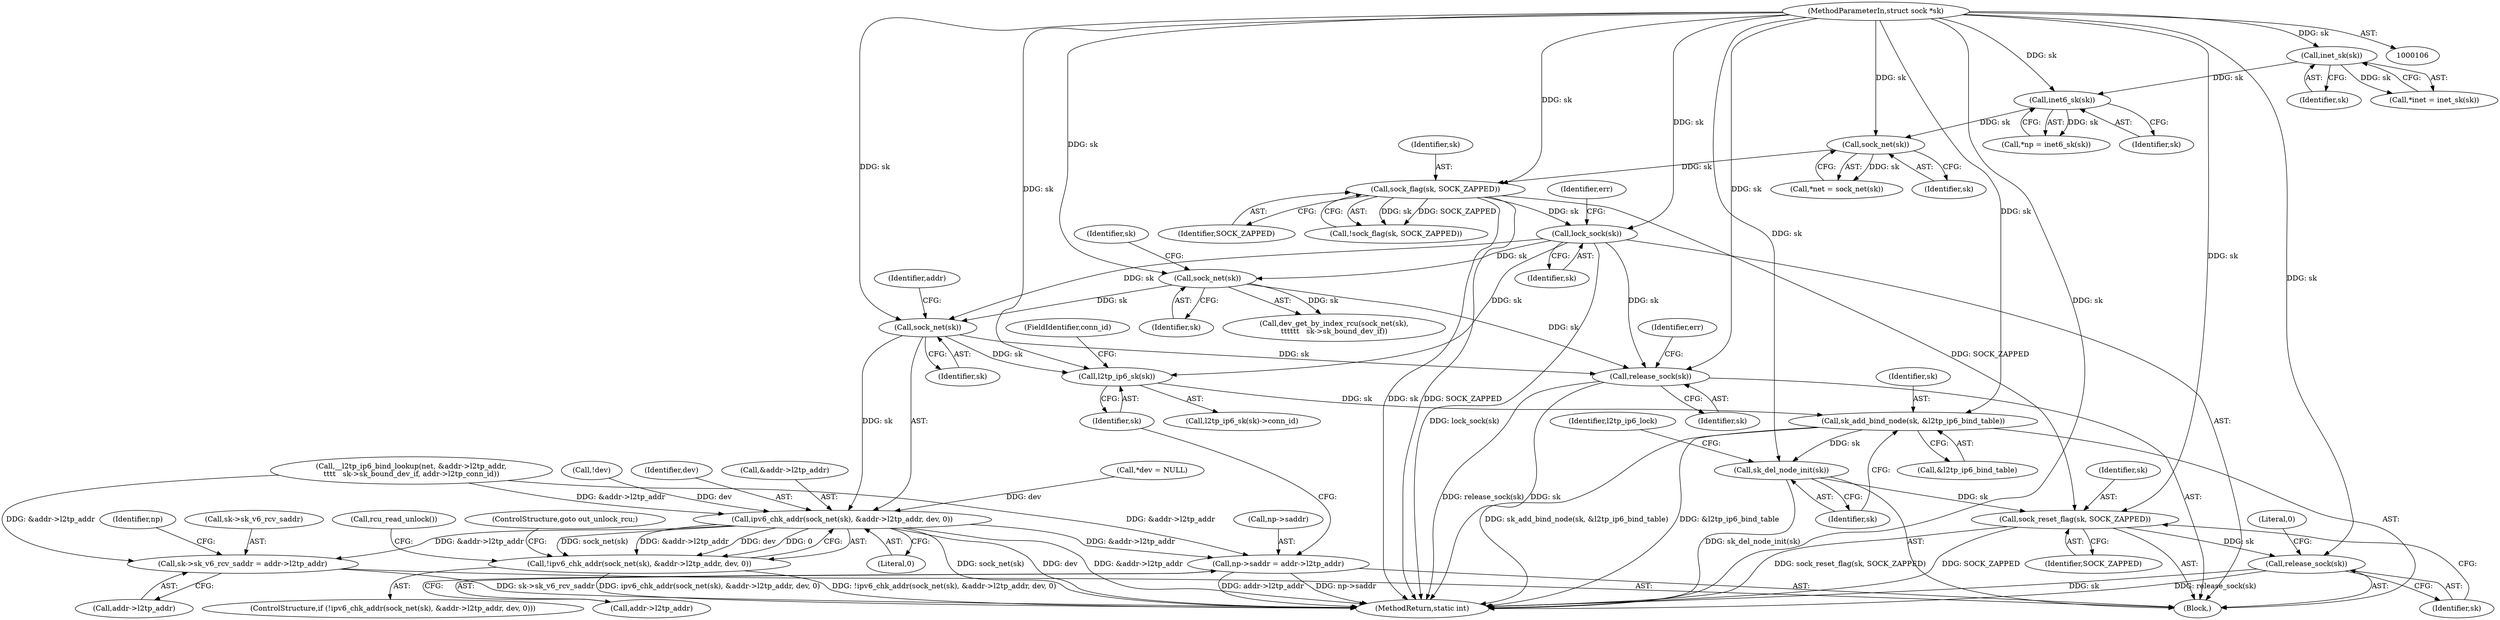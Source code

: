 digraph "0_linux_32c231164b762dddefa13af5a0101032c70b50ef_0@pointer" {
"1000286" [label="(Call,sock_net(sk))"];
"1000267" [label="(Call,sock_net(sk))"];
"1000209" [label="(Call,lock_sock(sk))"];
"1000140" [label="(Call,sock_flag(sk, SOCK_ZAPPED))"];
"1000130" [label="(Call,sock_net(sk))"];
"1000119" [label="(Call,inet6_sk(sk))"];
"1000114" [label="(Call,inet_sk(sk))"];
"1000107" [label="(MethodParameterIn,struct sock *sk)"];
"1000285" [label="(Call,ipv6_chk_addr(sock_net(sk), &addr->l2tp_addr, dev, 0))"];
"1000284" [label="(Call,!ipv6_chk_addr(sock_net(sk), &addr->l2tp_addr, dev, 0))"];
"1000305" [label="(Call,sk->sk_v6_rcv_saddr = addr->l2tp_addr)"];
"1000312" [label="(Call,np->saddr = addr->l2tp_addr)"];
"1000321" [label="(Call,l2tp_ip6_sk(sk))"];
"1000330" [label="(Call,sk_add_bind_node(sk, &l2tp_ip6_bind_table))"];
"1000334" [label="(Call,sk_del_node_init(sk))"];
"1000339" [label="(Call,sock_reset_flag(sk, SOCK_ZAPPED))"];
"1000342" [label="(Call,release_sock(sk))"];
"1000349" [label="(Call,release_sock(sk))"];
"1000209" [label="(Call,lock_sock(sk))"];
"1000295" [label="(Call,rcu_read_unlock())"];
"1000313" [label="(Call,np->saddr)"];
"1000334" [label="(Call,sk_del_node_init(sk))"];
"1000338" [label="(Identifier,l2tp_ip6_lock)"];
"1000115" [label="(Identifier,sk)"];
"1000309" [label="(Call,addr->l2tp_addr)"];
"1000339" [label="(Call,sock_reset_flag(sk, SOCK_ZAPPED))"];
"1000212" [label="(Identifier,err)"];
"1000322" [label="(Identifier,sk)"];
"1000290" [label="(Identifier,addr)"];
"1000193" [label="(Call,__l2tp_ip6_bind_lookup(net, &addr->l2tp_addr,\n\t\t\t\t   sk->sk_bound_dev_if, addr->l2tp_conn_id))"];
"1000332" [label="(Call,&l2tp_ip6_bind_table)"];
"1000342" [label="(Call,release_sock(sk))"];
"1000345" [label="(Literal,0)"];
"1000350" [label="(Identifier,sk)"];
"1000142" [label="(Identifier,SOCK_ZAPPED)"];
"1000141" [label="(Identifier,sk)"];
"1000285" [label="(Call,ipv6_chk_addr(sock_net(sk), &addr->l2tp_addr, dev, 0))"];
"1000312" [label="(Call,np->saddr = addr->l2tp_addr)"];
"1000266" [label="(Call,dev_get_by_index_rcu(sock_net(sk),\n\t\t\t\t\t\t   sk->sk_bound_dev_if))"];
"1000130" [label="(Call,sock_net(sk))"];
"1000314" [label="(Identifier,np)"];
"1000340" [label="(Identifier,sk)"];
"1000286" [label="(Call,sock_net(sk))"];
"1000316" [label="(Call,addr->l2tp_addr)"];
"1000110" [label="(Block,)"];
"1000283" [label="(ControlStructure,if (!ipv6_chk_addr(sock_net(sk), &addr->l2tp_addr, dev, 0)))"];
"1000287" [label="(Identifier,sk)"];
"1000140" [label="(Call,sock_flag(sk, SOCK_ZAPPED))"];
"1000107" [label="(MethodParameterIn,struct sock *sk)"];
"1000284" [label="(Call,!ipv6_chk_addr(sock_net(sk), &addr->l2tp_addr, dev, 0))"];
"1000323" [label="(FieldIdentifier,conn_id)"];
"1000120" [label="(Identifier,sk)"];
"1000114" [label="(Call,inet_sk(sk))"];
"1000288" [label="(Call,&addr->l2tp_addr)"];
"1000229" [label="(Call,*dev = NULL)"];
"1000268" [label="(Identifier,sk)"];
"1000335" [label="(Identifier,sk)"];
"1000352" [label="(Identifier,err)"];
"1000331" [label="(Identifier,sk)"];
"1000117" [label="(Call,*np = inet6_sk(sk))"];
"1000330" [label="(Call,sk_add_bind_node(sk, &l2tp_ip6_bind_table))"];
"1000359" [label="(MethodReturn,static int)"];
"1000139" [label="(Call,!sock_flag(sk, SOCK_ZAPPED))"];
"1000305" [label="(Call,sk->sk_v6_rcv_saddr = addr->l2tp_addr)"];
"1000267" [label="(Call,sock_net(sk))"];
"1000306" [label="(Call,sk->sk_v6_rcv_saddr)"];
"1000321" [label="(Call,l2tp_ip6_sk(sk))"];
"1000119" [label="(Call,inet6_sk(sk))"];
"1000294" [label="(ControlStructure,goto out_unlock_rcu;)"];
"1000273" [label="(Call,!dev)"];
"1000320" [label="(Call,l2tp_ip6_sk(sk)->conn_id)"];
"1000343" [label="(Identifier,sk)"];
"1000270" [label="(Identifier,sk)"];
"1000292" [label="(Identifier,dev)"];
"1000128" [label="(Call,*net = sock_net(sk))"];
"1000131" [label="(Identifier,sk)"];
"1000293" [label="(Literal,0)"];
"1000112" [label="(Call,*inet = inet_sk(sk))"];
"1000341" [label="(Identifier,SOCK_ZAPPED)"];
"1000349" [label="(Call,release_sock(sk))"];
"1000210" [label="(Identifier,sk)"];
"1000286" -> "1000285"  [label="AST: "];
"1000286" -> "1000287"  [label="CFG: "];
"1000287" -> "1000286"  [label="AST: "];
"1000290" -> "1000286"  [label="CFG: "];
"1000286" -> "1000285"  [label="DDG: sk"];
"1000267" -> "1000286"  [label="DDG: sk"];
"1000209" -> "1000286"  [label="DDG: sk"];
"1000107" -> "1000286"  [label="DDG: sk"];
"1000286" -> "1000321"  [label="DDG: sk"];
"1000286" -> "1000349"  [label="DDG: sk"];
"1000267" -> "1000266"  [label="AST: "];
"1000267" -> "1000268"  [label="CFG: "];
"1000268" -> "1000267"  [label="AST: "];
"1000270" -> "1000267"  [label="CFG: "];
"1000267" -> "1000266"  [label="DDG: sk"];
"1000209" -> "1000267"  [label="DDG: sk"];
"1000107" -> "1000267"  [label="DDG: sk"];
"1000267" -> "1000349"  [label="DDG: sk"];
"1000209" -> "1000110"  [label="AST: "];
"1000209" -> "1000210"  [label="CFG: "];
"1000210" -> "1000209"  [label="AST: "];
"1000212" -> "1000209"  [label="CFG: "];
"1000209" -> "1000359"  [label="DDG: lock_sock(sk)"];
"1000140" -> "1000209"  [label="DDG: sk"];
"1000107" -> "1000209"  [label="DDG: sk"];
"1000209" -> "1000321"  [label="DDG: sk"];
"1000209" -> "1000349"  [label="DDG: sk"];
"1000140" -> "1000139"  [label="AST: "];
"1000140" -> "1000142"  [label="CFG: "];
"1000141" -> "1000140"  [label="AST: "];
"1000142" -> "1000140"  [label="AST: "];
"1000139" -> "1000140"  [label="CFG: "];
"1000140" -> "1000359"  [label="DDG: SOCK_ZAPPED"];
"1000140" -> "1000359"  [label="DDG: sk"];
"1000140" -> "1000139"  [label="DDG: sk"];
"1000140" -> "1000139"  [label="DDG: SOCK_ZAPPED"];
"1000130" -> "1000140"  [label="DDG: sk"];
"1000107" -> "1000140"  [label="DDG: sk"];
"1000140" -> "1000339"  [label="DDG: SOCK_ZAPPED"];
"1000130" -> "1000128"  [label="AST: "];
"1000130" -> "1000131"  [label="CFG: "];
"1000131" -> "1000130"  [label="AST: "];
"1000128" -> "1000130"  [label="CFG: "];
"1000130" -> "1000128"  [label="DDG: sk"];
"1000119" -> "1000130"  [label="DDG: sk"];
"1000107" -> "1000130"  [label="DDG: sk"];
"1000119" -> "1000117"  [label="AST: "];
"1000119" -> "1000120"  [label="CFG: "];
"1000120" -> "1000119"  [label="AST: "];
"1000117" -> "1000119"  [label="CFG: "];
"1000119" -> "1000117"  [label="DDG: sk"];
"1000114" -> "1000119"  [label="DDG: sk"];
"1000107" -> "1000119"  [label="DDG: sk"];
"1000114" -> "1000112"  [label="AST: "];
"1000114" -> "1000115"  [label="CFG: "];
"1000115" -> "1000114"  [label="AST: "];
"1000112" -> "1000114"  [label="CFG: "];
"1000114" -> "1000112"  [label="DDG: sk"];
"1000107" -> "1000114"  [label="DDG: sk"];
"1000107" -> "1000106"  [label="AST: "];
"1000107" -> "1000359"  [label="DDG: sk"];
"1000107" -> "1000321"  [label="DDG: sk"];
"1000107" -> "1000330"  [label="DDG: sk"];
"1000107" -> "1000334"  [label="DDG: sk"];
"1000107" -> "1000339"  [label="DDG: sk"];
"1000107" -> "1000342"  [label="DDG: sk"];
"1000107" -> "1000349"  [label="DDG: sk"];
"1000285" -> "1000284"  [label="AST: "];
"1000285" -> "1000293"  [label="CFG: "];
"1000288" -> "1000285"  [label="AST: "];
"1000292" -> "1000285"  [label="AST: "];
"1000293" -> "1000285"  [label="AST: "];
"1000284" -> "1000285"  [label="CFG: "];
"1000285" -> "1000359"  [label="DDG: sock_net(sk)"];
"1000285" -> "1000359"  [label="DDG: dev"];
"1000285" -> "1000359"  [label="DDG: &addr->l2tp_addr"];
"1000285" -> "1000284"  [label="DDG: sock_net(sk)"];
"1000285" -> "1000284"  [label="DDG: &addr->l2tp_addr"];
"1000285" -> "1000284"  [label="DDG: dev"];
"1000285" -> "1000284"  [label="DDG: 0"];
"1000193" -> "1000285"  [label="DDG: &addr->l2tp_addr"];
"1000273" -> "1000285"  [label="DDG: dev"];
"1000229" -> "1000285"  [label="DDG: dev"];
"1000285" -> "1000305"  [label="DDG: &addr->l2tp_addr"];
"1000285" -> "1000312"  [label="DDG: &addr->l2tp_addr"];
"1000284" -> "1000283"  [label="AST: "];
"1000294" -> "1000284"  [label="CFG: "];
"1000295" -> "1000284"  [label="CFG: "];
"1000284" -> "1000359"  [label="DDG: ipv6_chk_addr(sock_net(sk), &addr->l2tp_addr, dev, 0)"];
"1000284" -> "1000359"  [label="DDG: !ipv6_chk_addr(sock_net(sk), &addr->l2tp_addr, dev, 0)"];
"1000305" -> "1000110"  [label="AST: "];
"1000305" -> "1000309"  [label="CFG: "];
"1000306" -> "1000305"  [label="AST: "];
"1000309" -> "1000305"  [label="AST: "];
"1000314" -> "1000305"  [label="CFG: "];
"1000305" -> "1000359"  [label="DDG: sk->sk_v6_rcv_saddr"];
"1000193" -> "1000305"  [label="DDG: &addr->l2tp_addr"];
"1000312" -> "1000110"  [label="AST: "];
"1000312" -> "1000316"  [label="CFG: "];
"1000313" -> "1000312"  [label="AST: "];
"1000316" -> "1000312"  [label="AST: "];
"1000322" -> "1000312"  [label="CFG: "];
"1000312" -> "1000359"  [label="DDG: addr->l2tp_addr"];
"1000312" -> "1000359"  [label="DDG: np->saddr"];
"1000193" -> "1000312"  [label="DDG: &addr->l2tp_addr"];
"1000321" -> "1000320"  [label="AST: "];
"1000321" -> "1000322"  [label="CFG: "];
"1000322" -> "1000321"  [label="AST: "];
"1000323" -> "1000321"  [label="CFG: "];
"1000321" -> "1000330"  [label="DDG: sk"];
"1000330" -> "1000110"  [label="AST: "];
"1000330" -> "1000332"  [label="CFG: "];
"1000331" -> "1000330"  [label="AST: "];
"1000332" -> "1000330"  [label="AST: "];
"1000335" -> "1000330"  [label="CFG: "];
"1000330" -> "1000359"  [label="DDG: &l2tp_ip6_bind_table"];
"1000330" -> "1000359"  [label="DDG: sk_add_bind_node(sk, &l2tp_ip6_bind_table)"];
"1000330" -> "1000334"  [label="DDG: sk"];
"1000334" -> "1000110"  [label="AST: "];
"1000334" -> "1000335"  [label="CFG: "];
"1000335" -> "1000334"  [label="AST: "];
"1000338" -> "1000334"  [label="CFG: "];
"1000334" -> "1000359"  [label="DDG: sk_del_node_init(sk)"];
"1000334" -> "1000339"  [label="DDG: sk"];
"1000339" -> "1000110"  [label="AST: "];
"1000339" -> "1000341"  [label="CFG: "];
"1000340" -> "1000339"  [label="AST: "];
"1000341" -> "1000339"  [label="AST: "];
"1000343" -> "1000339"  [label="CFG: "];
"1000339" -> "1000359"  [label="DDG: sock_reset_flag(sk, SOCK_ZAPPED)"];
"1000339" -> "1000359"  [label="DDG: SOCK_ZAPPED"];
"1000339" -> "1000342"  [label="DDG: sk"];
"1000342" -> "1000110"  [label="AST: "];
"1000342" -> "1000343"  [label="CFG: "];
"1000343" -> "1000342"  [label="AST: "];
"1000345" -> "1000342"  [label="CFG: "];
"1000342" -> "1000359"  [label="DDG: sk"];
"1000342" -> "1000359"  [label="DDG: release_sock(sk)"];
"1000349" -> "1000110"  [label="AST: "];
"1000349" -> "1000350"  [label="CFG: "];
"1000350" -> "1000349"  [label="AST: "];
"1000352" -> "1000349"  [label="CFG: "];
"1000349" -> "1000359"  [label="DDG: release_sock(sk)"];
"1000349" -> "1000359"  [label="DDG: sk"];
}
